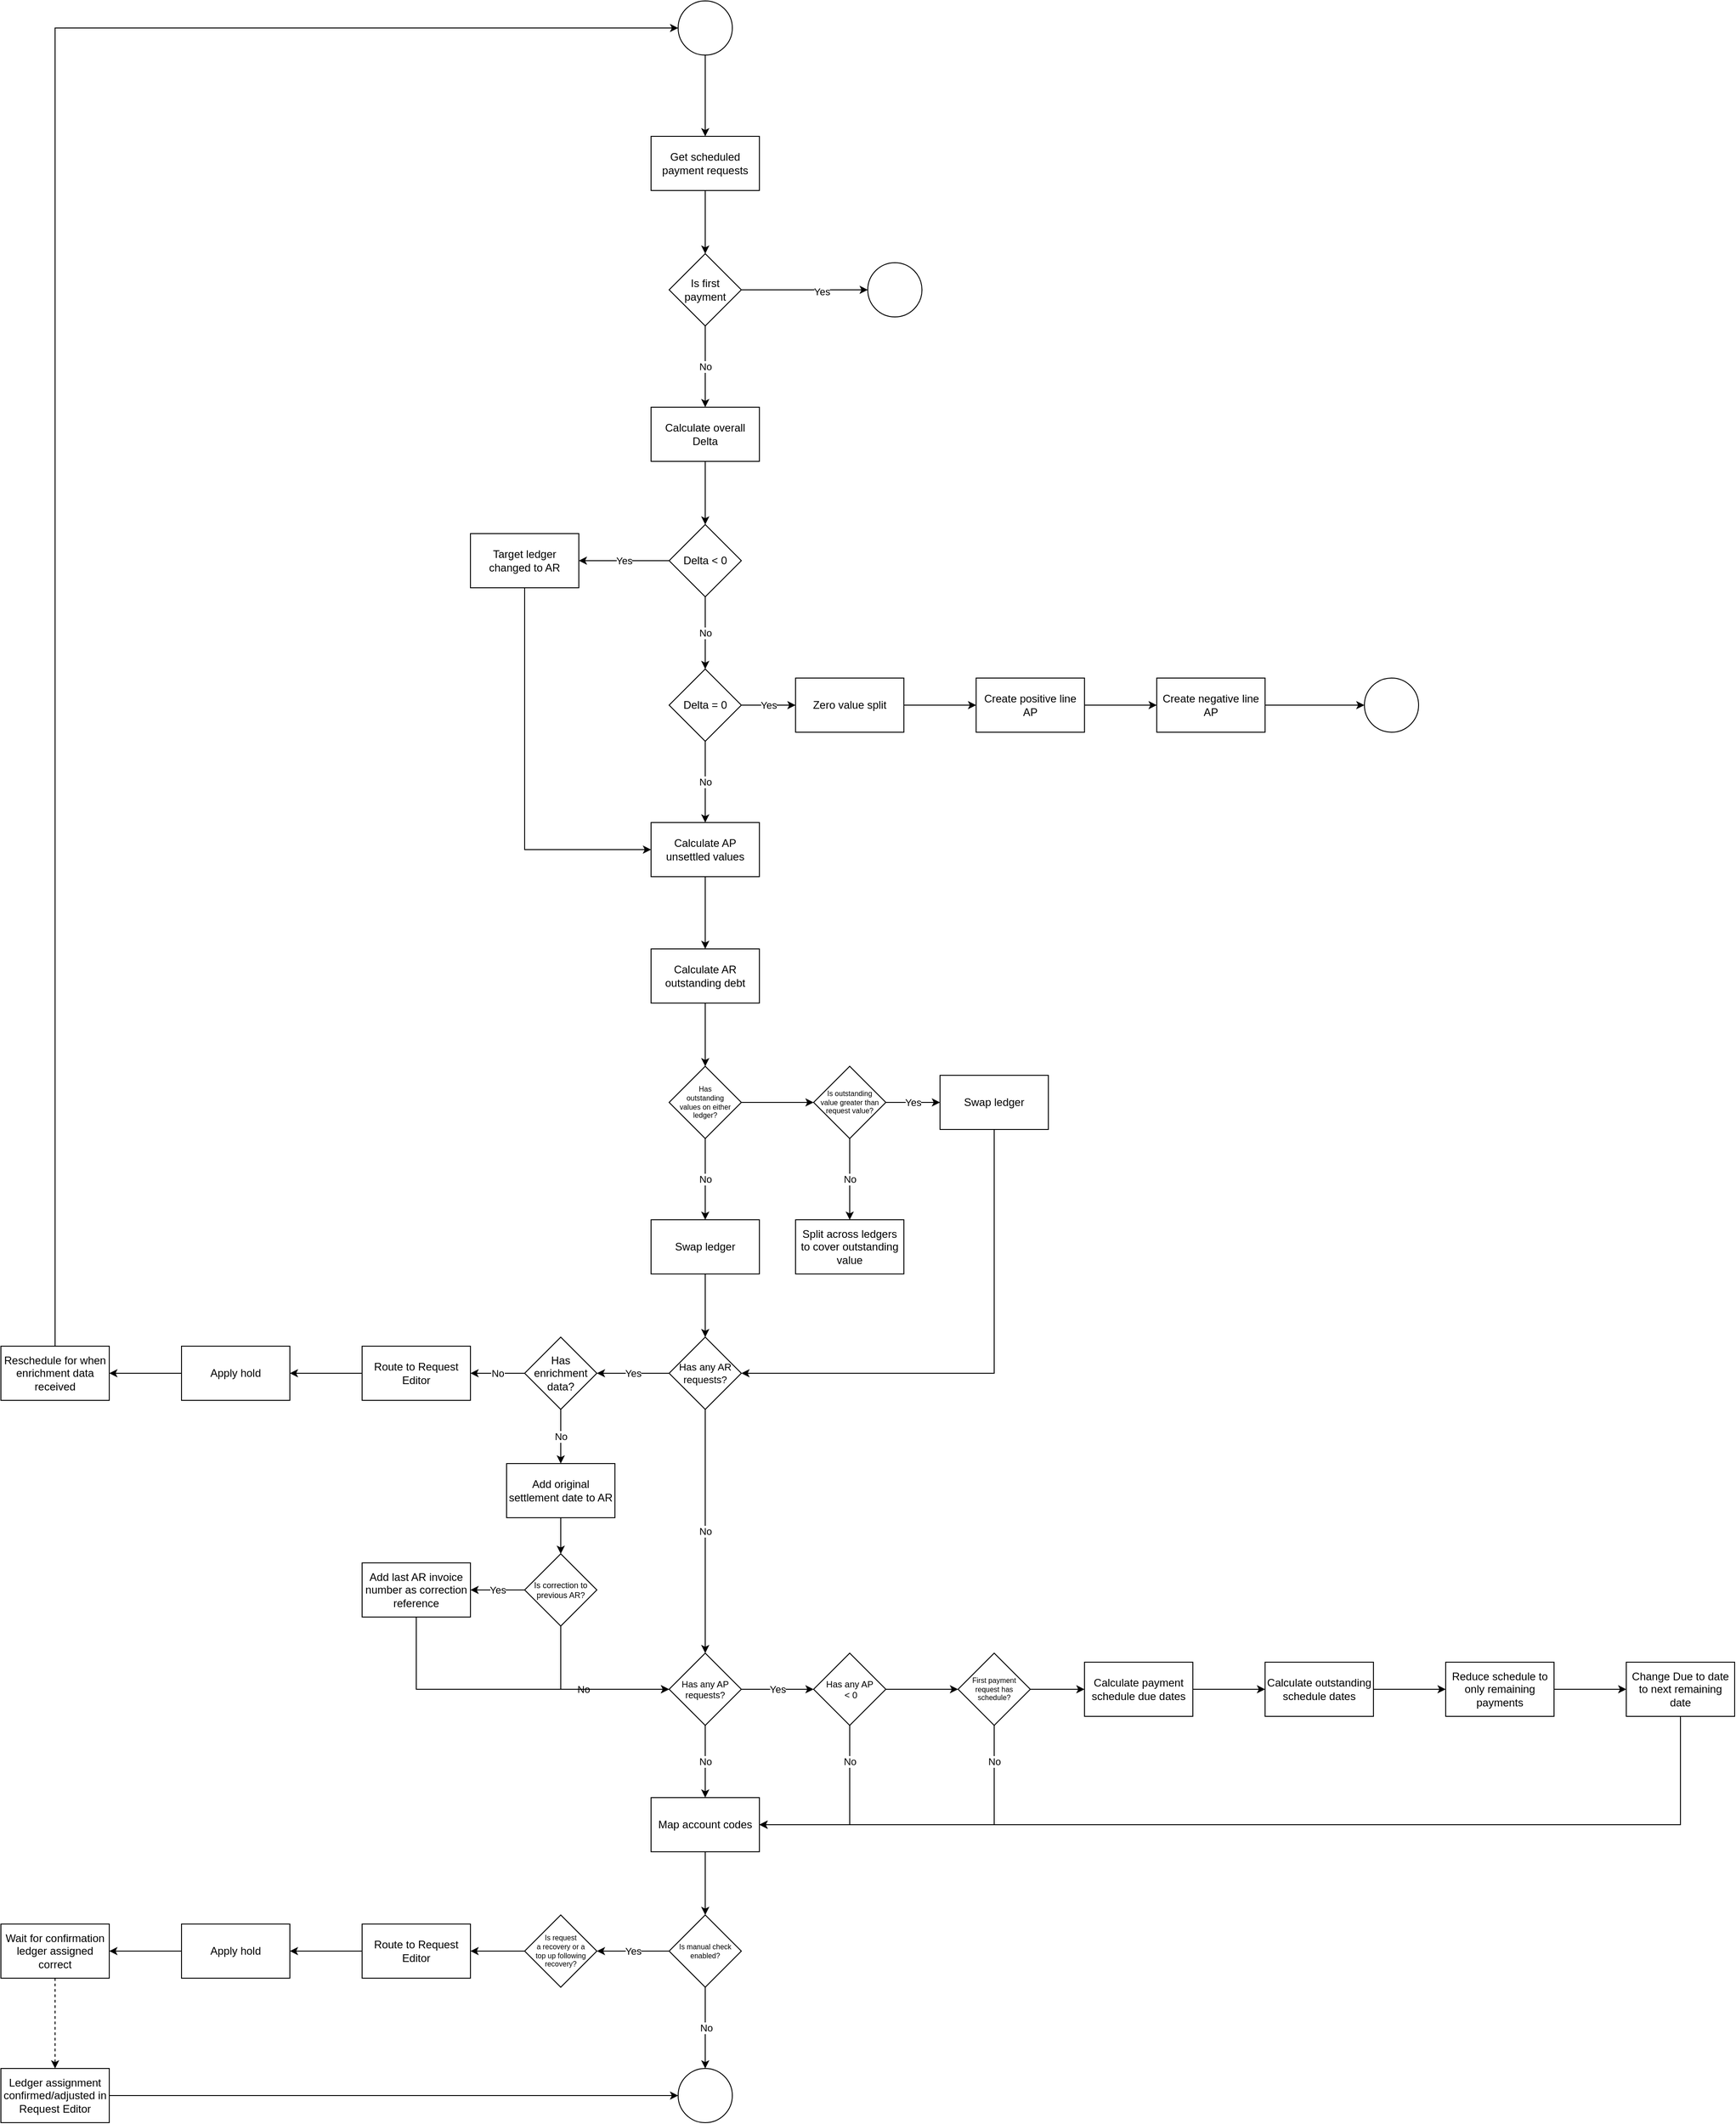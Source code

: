 <mxfile version="16.6.4" type="github">
  <diagram id="qEQCgVEGYSxdwCo334IR" name="Page-1">
    <mxGraphModel dx="2249" dy="1931" grid="1" gridSize="10" guides="1" tooltips="1" connect="1" arrows="1" fold="1" page="1" pageScale="1" pageWidth="827" pageHeight="1169" math="0" shadow="0">
      <root>
        <mxCell id="0" />
        <mxCell id="1" parent="0" />
        <mxCell id="rInZ0QM_BnlawJ9Pr040-3" value="" style="edgeStyle=orthogonalEdgeStyle;rounded=0;orthogonalLoop=1;jettySize=auto;html=1;" edge="1" parent="1" source="rInZ0QM_BnlawJ9Pr040-1" target="rInZ0QM_BnlawJ9Pr040-2">
          <mxGeometry relative="1" as="geometry" />
        </mxCell>
        <mxCell id="rInZ0QM_BnlawJ9Pr040-1" value="Get scheduled payment requests" style="rounded=0;whiteSpace=wrap;html=1;" vertex="1" parent="1">
          <mxGeometry x="80" y="-600" width="120" height="60" as="geometry" />
        </mxCell>
        <mxCell id="rInZ0QM_BnlawJ9Pr040-5" style="edgeStyle=orthogonalEdgeStyle;rounded=0;orthogonalLoop=1;jettySize=auto;html=1;" edge="1" parent="1" source="rInZ0QM_BnlawJ9Pr040-2" target="rInZ0QM_BnlawJ9Pr040-4">
          <mxGeometry relative="1" as="geometry" />
        </mxCell>
        <mxCell id="rInZ0QM_BnlawJ9Pr040-6" value="Yes" style="edgeLabel;html=1;align=center;verticalAlign=middle;resizable=0;points=[];" vertex="1" connectable="0" parent="rInZ0QM_BnlawJ9Pr040-5">
          <mxGeometry x="0.271" y="-2" relative="1" as="geometry">
            <mxPoint as="offset" />
          </mxGeometry>
        </mxCell>
        <mxCell id="rInZ0QM_BnlawJ9Pr040-8" value="No" style="edgeStyle=orthogonalEdgeStyle;rounded=0;orthogonalLoop=1;jettySize=auto;html=1;" edge="1" parent="1" source="rInZ0QM_BnlawJ9Pr040-2" target="rInZ0QM_BnlawJ9Pr040-7">
          <mxGeometry relative="1" as="geometry" />
        </mxCell>
        <mxCell id="rInZ0QM_BnlawJ9Pr040-2" value="Is first payment" style="rhombus;whiteSpace=wrap;html=1;rounded=0;" vertex="1" parent="1">
          <mxGeometry x="100" y="-470" width="80" height="80" as="geometry" />
        </mxCell>
        <mxCell id="rInZ0QM_BnlawJ9Pr040-4" value="" style="ellipse;whiteSpace=wrap;html=1;aspect=fixed;" vertex="1" parent="1">
          <mxGeometry x="320" y="-460" width="60" height="60" as="geometry" />
        </mxCell>
        <mxCell id="rInZ0QM_BnlawJ9Pr040-10" value="" style="edgeStyle=orthogonalEdgeStyle;rounded=0;orthogonalLoop=1;jettySize=auto;html=1;" edge="1" parent="1" source="rInZ0QM_BnlawJ9Pr040-7" target="rInZ0QM_BnlawJ9Pr040-9">
          <mxGeometry relative="1" as="geometry" />
        </mxCell>
        <mxCell id="rInZ0QM_BnlawJ9Pr040-7" value="Calculate overall Delta" style="whiteSpace=wrap;html=1;rounded=0;" vertex="1" parent="1">
          <mxGeometry x="80" y="-300" width="120" height="60" as="geometry" />
        </mxCell>
        <mxCell id="rInZ0QM_BnlawJ9Pr040-12" value="Yes" style="edgeStyle=orthogonalEdgeStyle;rounded=0;orthogonalLoop=1;jettySize=auto;html=1;" edge="1" parent="1" source="rInZ0QM_BnlawJ9Pr040-9" target="rInZ0QM_BnlawJ9Pr040-11">
          <mxGeometry relative="1" as="geometry" />
        </mxCell>
        <mxCell id="rInZ0QM_BnlawJ9Pr040-16" value="No" style="edgeStyle=orthogonalEdgeStyle;rounded=0;orthogonalLoop=1;jettySize=auto;html=1;" edge="1" parent="1" source="rInZ0QM_BnlawJ9Pr040-9" target="rInZ0QM_BnlawJ9Pr040-15">
          <mxGeometry relative="1" as="geometry" />
        </mxCell>
        <mxCell id="rInZ0QM_BnlawJ9Pr040-9" value="Delta &amp;lt; 0" style="rhombus;whiteSpace=wrap;html=1;rounded=0;" vertex="1" parent="1">
          <mxGeometry x="100" y="-170" width="80" height="80" as="geometry" />
        </mxCell>
        <mxCell id="rInZ0QM_BnlawJ9Pr040-35" style="edgeStyle=orthogonalEdgeStyle;rounded=0;orthogonalLoop=1;jettySize=auto;html=1;entryX=0;entryY=0.5;entryDx=0;entryDy=0;exitX=0.5;exitY=1;exitDx=0;exitDy=0;" edge="1" parent="1" source="rInZ0QM_BnlawJ9Pr040-11" target="rInZ0QM_BnlawJ9Pr040-25">
          <mxGeometry relative="1" as="geometry" />
        </mxCell>
        <mxCell id="rInZ0QM_BnlawJ9Pr040-11" value="Target ledger changed to AR" style="whiteSpace=wrap;html=1;rounded=0;" vertex="1" parent="1">
          <mxGeometry x="-120" y="-160" width="120" height="60" as="geometry" />
        </mxCell>
        <mxCell id="rInZ0QM_BnlawJ9Pr040-18" value="Yes" style="edgeStyle=orthogonalEdgeStyle;rounded=0;orthogonalLoop=1;jettySize=auto;html=1;" edge="1" parent="1" source="rInZ0QM_BnlawJ9Pr040-15" target="rInZ0QM_BnlawJ9Pr040-17">
          <mxGeometry relative="1" as="geometry" />
        </mxCell>
        <mxCell id="rInZ0QM_BnlawJ9Pr040-26" value="No" style="edgeStyle=orthogonalEdgeStyle;rounded=0;orthogonalLoop=1;jettySize=auto;html=1;" edge="1" parent="1" source="rInZ0QM_BnlawJ9Pr040-15" target="rInZ0QM_BnlawJ9Pr040-25">
          <mxGeometry relative="1" as="geometry" />
        </mxCell>
        <mxCell id="rInZ0QM_BnlawJ9Pr040-15" value="Delta = 0" style="rhombus;whiteSpace=wrap;html=1;rounded=0;" vertex="1" parent="1">
          <mxGeometry x="100" y="-10" width="80" height="80" as="geometry" />
        </mxCell>
        <mxCell id="rInZ0QM_BnlawJ9Pr040-20" value="" style="edgeStyle=orthogonalEdgeStyle;rounded=0;orthogonalLoop=1;jettySize=auto;html=1;" edge="1" parent="1" source="rInZ0QM_BnlawJ9Pr040-17" target="rInZ0QM_BnlawJ9Pr040-19">
          <mxGeometry relative="1" as="geometry" />
        </mxCell>
        <mxCell id="rInZ0QM_BnlawJ9Pr040-17" value="Zero value split" style="whiteSpace=wrap;html=1;rounded=0;" vertex="1" parent="1">
          <mxGeometry x="240" width="120" height="60" as="geometry" />
        </mxCell>
        <mxCell id="rInZ0QM_BnlawJ9Pr040-22" value="" style="edgeStyle=orthogonalEdgeStyle;rounded=0;orthogonalLoop=1;jettySize=auto;html=1;" edge="1" parent="1" source="rInZ0QM_BnlawJ9Pr040-19" target="rInZ0QM_BnlawJ9Pr040-21">
          <mxGeometry relative="1" as="geometry" />
        </mxCell>
        <mxCell id="rInZ0QM_BnlawJ9Pr040-19" value="Create positive line AP" style="whiteSpace=wrap;html=1;rounded=0;" vertex="1" parent="1">
          <mxGeometry x="440" width="120" height="60" as="geometry" />
        </mxCell>
        <mxCell id="rInZ0QM_BnlawJ9Pr040-24" style="edgeStyle=orthogonalEdgeStyle;rounded=0;orthogonalLoop=1;jettySize=auto;html=1;" edge="1" parent="1" source="rInZ0QM_BnlawJ9Pr040-21" target="rInZ0QM_BnlawJ9Pr040-23">
          <mxGeometry relative="1" as="geometry" />
        </mxCell>
        <mxCell id="rInZ0QM_BnlawJ9Pr040-21" value="Create negative line AP" style="whiteSpace=wrap;html=1;rounded=0;" vertex="1" parent="1">
          <mxGeometry x="640" width="120" height="60" as="geometry" />
        </mxCell>
        <mxCell id="rInZ0QM_BnlawJ9Pr040-23" value="" style="ellipse;whiteSpace=wrap;html=1;aspect=fixed;" vertex="1" parent="1">
          <mxGeometry x="870" width="60" height="60" as="geometry" />
        </mxCell>
        <mxCell id="rInZ0QM_BnlawJ9Pr040-28" value="" style="edgeStyle=orthogonalEdgeStyle;rounded=0;orthogonalLoop=1;jettySize=auto;html=1;" edge="1" parent="1" source="rInZ0QM_BnlawJ9Pr040-25" target="rInZ0QM_BnlawJ9Pr040-27">
          <mxGeometry relative="1" as="geometry" />
        </mxCell>
        <mxCell id="rInZ0QM_BnlawJ9Pr040-25" value="Calculate AP unsettled values" style="whiteSpace=wrap;html=1;rounded=0;" vertex="1" parent="1">
          <mxGeometry x="80" y="160" width="120" height="60" as="geometry" />
        </mxCell>
        <mxCell id="rInZ0QM_BnlawJ9Pr040-32" value="" style="edgeStyle=orthogonalEdgeStyle;rounded=0;orthogonalLoop=1;jettySize=auto;html=1;" edge="1" parent="1" source="rInZ0QM_BnlawJ9Pr040-27" target="rInZ0QM_BnlawJ9Pr040-31">
          <mxGeometry relative="1" as="geometry" />
        </mxCell>
        <mxCell id="rInZ0QM_BnlawJ9Pr040-27" value="Calculate AR outstanding debt" style="whiteSpace=wrap;html=1;rounded=0;" vertex="1" parent="1">
          <mxGeometry x="80" y="300" width="120" height="60" as="geometry" />
        </mxCell>
        <mxCell id="rInZ0QM_BnlawJ9Pr040-34" value="No" style="edgeStyle=orthogonalEdgeStyle;rounded=0;orthogonalLoop=1;jettySize=auto;html=1;entryX=0.5;entryY=0;entryDx=0;entryDy=0;" edge="1" parent="1" source="rInZ0QM_BnlawJ9Pr040-31" target="rInZ0QM_BnlawJ9Pr040-44">
          <mxGeometry relative="1" as="geometry">
            <mxPoint x="140" y="610" as="targetPoint" />
          </mxGeometry>
        </mxCell>
        <mxCell id="rInZ0QM_BnlawJ9Pr040-37" value="" style="edgeStyle=orthogonalEdgeStyle;rounded=0;orthogonalLoop=1;jettySize=auto;html=1;" edge="1" parent="1" source="rInZ0QM_BnlawJ9Pr040-31" target="rInZ0QM_BnlawJ9Pr040-36">
          <mxGeometry relative="1" as="geometry" />
        </mxCell>
        <mxCell id="rInZ0QM_BnlawJ9Pr040-31" value="Has &lt;br&gt;outstanding &lt;br&gt;values on either ledger?" style="rhombus;whiteSpace=wrap;html=1;rounded=0;fontSize=8;" vertex="1" parent="1">
          <mxGeometry x="100" y="430" width="80" height="80" as="geometry" />
        </mxCell>
        <mxCell id="rInZ0QM_BnlawJ9Pr040-39" value="Yes" style="edgeStyle=orthogonalEdgeStyle;rounded=0;orthogonalLoop=1;jettySize=auto;html=1;" edge="1" parent="1" source="rInZ0QM_BnlawJ9Pr040-36" target="rInZ0QM_BnlawJ9Pr040-38">
          <mxGeometry relative="1" as="geometry" />
        </mxCell>
        <mxCell id="rInZ0QM_BnlawJ9Pr040-43" value="No" style="edgeStyle=orthogonalEdgeStyle;rounded=0;orthogonalLoop=1;jettySize=auto;html=1;" edge="1" parent="1" source="rInZ0QM_BnlawJ9Pr040-36" target="rInZ0QM_BnlawJ9Pr040-42">
          <mxGeometry relative="1" as="geometry" />
        </mxCell>
        <mxCell id="rInZ0QM_BnlawJ9Pr040-36" value="Is outstanding&lt;br&gt;value greater than request value?" style="rhombus;whiteSpace=wrap;html=1;rounded=0;fontSize=8;" vertex="1" parent="1">
          <mxGeometry x="260" y="430" width="80" height="80" as="geometry" />
        </mxCell>
        <mxCell id="rInZ0QM_BnlawJ9Pr040-41" value="" style="edgeStyle=orthogonalEdgeStyle;rounded=0;orthogonalLoop=1;jettySize=auto;html=1;entryX=1;entryY=0.5;entryDx=0;entryDy=0;exitX=0.5;exitY=1;exitDx=0;exitDy=0;" edge="1" parent="1" source="rInZ0QM_BnlawJ9Pr040-38" target="rInZ0QM_BnlawJ9Pr040-45">
          <mxGeometry relative="1" as="geometry">
            <mxPoint x="620" y="470" as="targetPoint" />
            <Array as="points">
              <mxPoint x="460" y="770" />
            </Array>
          </mxGeometry>
        </mxCell>
        <mxCell id="rInZ0QM_BnlawJ9Pr040-38" value="Swap ledger" style="whiteSpace=wrap;html=1;rounded=0;" vertex="1" parent="1">
          <mxGeometry x="400" y="440" width="120" height="60" as="geometry" />
        </mxCell>
        <mxCell id="rInZ0QM_BnlawJ9Pr040-42" value="Split across ledgers to cover outstanding value" style="whiteSpace=wrap;html=1;rounded=0;" vertex="1" parent="1">
          <mxGeometry x="240" y="600" width="120" height="60" as="geometry" />
        </mxCell>
        <mxCell id="rInZ0QM_BnlawJ9Pr040-46" value="" style="edgeStyle=orthogonalEdgeStyle;rounded=0;orthogonalLoop=1;jettySize=auto;html=1;" edge="1" parent="1" source="rInZ0QM_BnlawJ9Pr040-44" target="rInZ0QM_BnlawJ9Pr040-45">
          <mxGeometry relative="1" as="geometry" />
        </mxCell>
        <mxCell id="rInZ0QM_BnlawJ9Pr040-44" value="Swap ledger" style="whiteSpace=wrap;html=1;rounded=0;" vertex="1" parent="1">
          <mxGeometry x="80" y="600" width="120" height="60" as="geometry" />
        </mxCell>
        <mxCell id="rInZ0QM_BnlawJ9Pr040-48" value="Yes" style="edgeStyle=orthogonalEdgeStyle;rounded=0;orthogonalLoop=1;jettySize=auto;html=1;" edge="1" parent="1" source="rInZ0QM_BnlawJ9Pr040-45" target="rInZ0QM_BnlawJ9Pr040-47">
          <mxGeometry relative="1" as="geometry" />
        </mxCell>
        <mxCell id="rInZ0QM_BnlawJ9Pr040-58" value="No" style="edgeStyle=orthogonalEdgeStyle;rounded=0;orthogonalLoop=1;jettySize=auto;html=1;exitX=0.5;exitY=1;exitDx=0;exitDy=0;" edge="1" parent="1" source="rInZ0QM_BnlawJ9Pr040-47" target="rInZ0QM_BnlawJ9Pr040-57">
          <mxGeometry relative="1" as="geometry" />
        </mxCell>
        <mxCell id="rInZ0QM_BnlawJ9Pr040-88" value="No" style="edgeStyle=orthogonalEdgeStyle;rounded=0;orthogonalLoop=1;jettySize=auto;html=1;" edge="1" parent="1" source="rInZ0QM_BnlawJ9Pr040-45" target="rInZ0QM_BnlawJ9Pr040-87">
          <mxGeometry relative="1" as="geometry" />
        </mxCell>
        <mxCell id="rInZ0QM_BnlawJ9Pr040-45" value="Has any AR requests?" style="rhombus;whiteSpace=wrap;html=1;rounded=0;fontSize=11;" vertex="1" parent="1">
          <mxGeometry x="100" y="730" width="80" height="80" as="geometry" />
        </mxCell>
        <mxCell id="rInZ0QM_BnlawJ9Pr040-50" value="No" style="edgeStyle=orthogonalEdgeStyle;rounded=0;orthogonalLoop=1;jettySize=auto;html=1;" edge="1" parent="1" source="rInZ0QM_BnlawJ9Pr040-47" target="rInZ0QM_BnlawJ9Pr040-49">
          <mxGeometry relative="1" as="geometry" />
        </mxCell>
        <mxCell id="rInZ0QM_BnlawJ9Pr040-47" value="Has enrichment data?" style="rhombus;whiteSpace=wrap;html=1;rounded=0;" vertex="1" parent="1">
          <mxGeometry x="-60" y="730" width="80" height="80" as="geometry" />
        </mxCell>
        <mxCell id="rInZ0QM_BnlawJ9Pr040-52" value="" style="edgeStyle=orthogonalEdgeStyle;rounded=0;orthogonalLoop=1;jettySize=auto;html=1;" edge="1" parent="1" source="rInZ0QM_BnlawJ9Pr040-49" target="rInZ0QM_BnlawJ9Pr040-51">
          <mxGeometry relative="1" as="geometry" />
        </mxCell>
        <mxCell id="rInZ0QM_BnlawJ9Pr040-49" value="Route to Request Editor" style="whiteSpace=wrap;html=1;rounded=0;" vertex="1" parent="1">
          <mxGeometry x="-240" y="740" width="120" height="60" as="geometry" />
        </mxCell>
        <mxCell id="rInZ0QM_BnlawJ9Pr040-54" value="" style="edgeStyle=orthogonalEdgeStyle;rounded=0;orthogonalLoop=1;jettySize=auto;html=1;" edge="1" parent="1" source="rInZ0QM_BnlawJ9Pr040-51" target="rInZ0QM_BnlawJ9Pr040-53">
          <mxGeometry relative="1" as="geometry" />
        </mxCell>
        <mxCell id="rInZ0QM_BnlawJ9Pr040-51" value="Apply hold" style="whiteSpace=wrap;html=1;rounded=0;" vertex="1" parent="1">
          <mxGeometry x="-440" y="740" width="120" height="60" as="geometry" />
        </mxCell>
        <mxCell id="rInZ0QM_BnlawJ9Pr040-112" style="edgeStyle=orthogonalEdgeStyle;rounded=0;orthogonalLoop=1;jettySize=auto;html=1;entryX=0;entryY=0.5;entryDx=0;entryDy=0;fontSize=8;exitX=0.5;exitY=0;exitDx=0;exitDy=0;" edge="1" parent="1" source="rInZ0QM_BnlawJ9Pr040-53" target="rInZ0QM_BnlawJ9Pr040-110">
          <mxGeometry relative="1" as="geometry">
            <Array as="points">
              <mxPoint x="-580" y="-720" />
            </Array>
          </mxGeometry>
        </mxCell>
        <mxCell id="rInZ0QM_BnlawJ9Pr040-53" value="Reschedule for when enrichment data received" style="whiteSpace=wrap;html=1;rounded=0;" vertex="1" parent="1">
          <mxGeometry x="-640" y="740" width="120" height="60" as="geometry" />
        </mxCell>
        <mxCell id="rInZ0QM_BnlawJ9Pr040-60" value="" style="edgeStyle=orthogonalEdgeStyle;rounded=0;orthogonalLoop=1;jettySize=auto;html=1;" edge="1" parent="1" source="rInZ0QM_BnlawJ9Pr040-57" target="rInZ0QM_BnlawJ9Pr040-59">
          <mxGeometry relative="1" as="geometry" />
        </mxCell>
        <mxCell id="rInZ0QM_BnlawJ9Pr040-57" value="Add original settlement date to AR" style="whiteSpace=wrap;html=1;rounded=0;" vertex="1" parent="1">
          <mxGeometry x="-80" y="870" width="120" height="60" as="geometry" />
        </mxCell>
        <mxCell id="rInZ0QM_BnlawJ9Pr040-64" value="Yes" style="edgeStyle=orthogonalEdgeStyle;rounded=0;orthogonalLoop=1;jettySize=auto;html=1;" edge="1" parent="1" source="rInZ0QM_BnlawJ9Pr040-59" target="rInZ0QM_BnlawJ9Pr040-63">
          <mxGeometry relative="1" as="geometry" />
        </mxCell>
        <mxCell id="rInZ0QM_BnlawJ9Pr040-66" value="No" style="edgeStyle=orthogonalEdgeStyle;rounded=0;orthogonalLoop=1;jettySize=auto;html=1;exitX=0.5;exitY=1;exitDx=0;exitDy=0;entryX=0;entryY=0.5;entryDx=0;entryDy=0;" edge="1" parent="1" source="rInZ0QM_BnlawJ9Pr040-59" target="rInZ0QM_BnlawJ9Pr040-87">
          <mxGeometry relative="1" as="geometry" />
        </mxCell>
        <mxCell id="rInZ0QM_BnlawJ9Pr040-59" value="Is correction to previous AR?" style="rhombus;whiteSpace=wrap;html=1;rounded=0;fontSize=9;" vertex="1" parent="1">
          <mxGeometry x="-60" y="970" width="80" height="80" as="geometry" />
        </mxCell>
        <mxCell id="rInZ0QM_BnlawJ9Pr040-67" style="edgeStyle=orthogonalEdgeStyle;rounded=0;orthogonalLoop=1;jettySize=auto;html=1;entryX=0;entryY=0.5;entryDx=0;entryDy=0;exitX=0.5;exitY=1;exitDx=0;exitDy=0;" edge="1" parent="1" source="rInZ0QM_BnlawJ9Pr040-63" target="rInZ0QM_BnlawJ9Pr040-87">
          <mxGeometry relative="1" as="geometry" />
        </mxCell>
        <mxCell id="rInZ0QM_BnlawJ9Pr040-63" value="Add last AR invoice number as correction reference" style="whiteSpace=wrap;html=1;rounded=0;" vertex="1" parent="1">
          <mxGeometry x="-240" y="980" width="120" height="60" as="geometry" />
        </mxCell>
        <mxCell id="rInZ0QM_BnlawJ9Pr040-70" value="" style="edgeStyle=orthogonalEdgeStyle;rounded=0;orthogonalLoop=1;jettySize=auto;html=1;" edge="1" parent="1" source="rInZ0QM_BnlawJ9Pr040-65" target="rInZ0QM_BnlawJ9Pr040-69">
          <mxGeometry relative="1" as="geometry" />
        </mxCell>
        <mxCell id="rInZ0QM_BnlawJ9Pr040-65" value="Map account codes" style="whiteSpace=wrap;html=1;rounded=0;" vertex="1" parent="1">
          <mxGeometry x="80" y="1240" width="120" height="60" as="geometry" />
        </mxCell>
        <mxCell id="rInZ0QM_BnlawJ9Pr040-72" value="Yes" style="edgeStyle=orthogonalEdgeStyle;rounded=0;orthogonalLoop=1;jettySize=auto;html=1;" edge="1" parent="1" source="rInZ0QM_BnlawJ9Pr040-69" target="rInZ0QM_BnlawJ9Pr040-71">
          <mxGeometry relative="1" as="geometry" />
        </mxCell>
        <mxCell id="rInZ0QM_BnlawJ9Pr040-84" value="No" style="edgeStyle=orthogonalEdgeStyle;rounded=0;orthogonalLoop=1;jettySize=auto;html=1;" edge="1" parent="1" source="rInZ0QM_BnlawJ9Pr040-69">
          <mxGeometry relative="1" as="geometry">
            <mxPoint x="140" y="1540" as="targetPoint" />
          </mxGeometry>
        </mxCell>
        <mxCell id="rInZ0QM_BnlawJ9Pr040-69" value="Is manual check enabled?" style="rhombus;whiteSpace=wrap;html=1;rounded=0;fontSize=8;" vertex="1" parent="1">
          <mxGeometry x="100" y="1370" width="80" height="80" as="geometry" />
        </mxCell>
        <mxCell id="rInZ0QM_BnlawJ9Pr040-74" value="" style="edgeStyle=orthogonalEdgeStyle;rounded=0;orthogonalLoop=1;jettySize=auto;html=1;" edge="1" parent="1" source="rInZ0QM_BnlawJ9Pr040-71" target="rInZ0QM_BnlawJ9Pr040-73">
          <mxGeometry relative="1" as="geometry" />
        </mxCell>
        <mxCell id="rInZ0QM_BnlawJ9Pr040-71" value="Is request &lt;br&gt;a recovery or a &lt;br&gt;top up following recovery?" style="rhombus;whiteSpace=wrap;html=1;rounded=0;fontSize=8;" vertex="1" parent="1">
          <mxGeometry x="-60" y="1370" width="80" height="80" as="geometry" />
        </mxCell>
        <mxCell id="rInZ0QM_BnlawJ9Pr040-76" value="" style="edgeStyle=orthogonalEdgeStyle;rounded=0;orthogonalLoop=1;jettySize=auto;html=1;" edge="1" parent="1" source="rInZ0QM_BnlawJ9Pr040-73" target="rInZ0QM_BnlawJ9Pr040-75">
          <mxGeometry relative="1" as="geometry" />
        </mxCell>
        <mxCell id="rInZ0QM_BnlawJ9Pr040-73" value="Route to Request Editor" style="whiteSpace=wrap;html=1;rounded=0;" vertex="1" parent="1">
          <mxGeometry x="-240" y="1380" width="120" height="60" as="geometry" />
        </mxCell>
        <mxCell id="rInZ0QM_BnlawJ9Pr040-78" value="" style="edgeStyle=orthogonalEdgeStyle;rounded=0;orthogonalLoop=1;jettySize=auto;html=1;" edge="1" parent="1" source="rInZ0QM_BnlawJ9Pr040-75" target="rInZ0QM_BnlawJ9Pr040-77">
          <mxGeometry relative="1" as="geometry" />
        </mxCell>
        <mxCell id="rInZ0QM_BnlawJ9Pr040-75" value="Apply hold" style="whiteSpace=wrap;html=1;rounded=0;" vertex="1" parent="1">
          <mxGeometry x="-440" y="1380" width="120" height="60" as="geometry" />
        </mxCell>
        <mxCell id="rInZ0QM_BnlawJ9Pr040-82" value="" style="edgeStyle=orthogonalEdgeStyle;rounded=0;orthogonalLoop=1;jettySize=auto;html=1;dashed=1;" edge="1" parent="1" source="rInZ0QM_BnlawJ9Pr040-77" target="rInZ0QM_BnlawJ9Pr040-81">
          <mxGeometry relative="1" as="geometry" />
        </mxCell>
        <mxCell id="rInZ0QM_BnlawJ9Pr040-77" value="Wait for confirmation ledger assigned correct" style="whiteSpace=wrap;html=1;rounded=0;" vertex="1" parent="1">
          <mxGeometry x="-640" y="1380" width="120" height="60" as="geometry" />
        </mxCell>
        <mxCell id="rInZ0QM_BnlawJ9Pr040-85" style="edgeStyle=orthogonalEdgeStyle;rounded=0;orthogonalLoop=1;jettySize=auto;html=1;entryX=0;entryY=0.5;entryDx=0;entryDy=0;" edge="1" parent="1" source="rInZ0QM_BnlawJ9Pr040-81" target="rInZ0QM_BnlawJ9Pr040-86">
          <mxGeometry relative="1" as="geometry">
            <mxPoint x="80" y="1570" as="targetPoint" />
          </mxGeometry>
        </mxCell>
        <mxCell id="rInZ0QM_BnlawJ9Pr040-81" value="Ledger assignment confirmed/adjusted in Request Editor" style="whiteSpace=wrap;html=1;rounded=0;" vertex="1" parent="1">
          <mxGeometry x="-640" y="1540" width="120" height="60" as="geometry" />
        </mxCell>
        <mxCell id="rInZ0QM_BnlawJ9Pr040-86" value="" style="ellipse;whiteSpace=wrap;html=1;aspect=fixed;" vertex="1" parent="1">
          <mxGeometry x="110" y="1540" width="60" height="60" as="geometry" />
        </mxCell>
        <mxCell id="rInZ0QM_BnlawJ9Pr040-89" value="No" style="edgeStyle=orthogonalEdgeStyle;rounded=0;orthogonalLoop=1;jettySize=auto;html=1;entryX=0.5;entryY=0;entryDx=0;entryDy=0;" edge="1" parent="1" source="rInZ0QM_BnlawJ9Pr040-87" target="rInZ0QM_BnlawJ9Pr040-65">
          <mxGeometry relative="1" as="geometry" />
        </mxCell>
        <mxCell id="rInZ0QM_BnlawJ9Pr040-92" value="Yes" style="edgeStyle=orthogonalEdgeStyle;rounded=0;orthogonalLoop=1;jettySize=auto;html=1;" edge="1" parent="1" source="rInZ0QM_BnlawJ9Pr040-87" target="rInZ0QM_BnlawJ9Pr040-91">
          <mxGeometry relative="1" as="geometry" />
        </mxCell>
        <mxCell id="rInZ0QM_BnlawJ9Pr040-87" value="Has any AP requests?" style="rhombus;whiteSpace=wrap;html=1;rounded=0;fontSize=10;" vertex="1" parent="1">
          <mxGeometry x="100" y="1080" width="80" height="80" as="geometry" />
        </mxCell>
        <mxCell id="rInZ0QM_BnlawJ9Pr040-93" value="No" style="edgeStyle=orthogonalEdgeStyle;rounded=0;orthogonalLoop=1;jettySize=auto;html=1;entryX=1;entryY=0.5;entryDx=0;entryDy=0;exitX=0.5;exitY=1;exitDx=0;exitDy=0;" edge="1" parent="1" source="rInZ0QM_BnlawJ9Pr040-91" target="rInZ0QM_BnlawJ9Pr040-65">
          <mxGeometry x="-0.619" relative="1" as="geometry">
            <mxPoint as="offset" />
          </mxGeometry>
        </mxCell>
        <mxCell id="rInZ0QM_BnlawJ9Pr040-99" value="" style="edgeStyle=orthogonalEdgeStyle;rounded=0;orthogonalLoop=1;jettySize=auto;html=1;" edge="1" parent="1" source="rInZ0QM_BnlawJ9Pr040-91" target="rInZ0QM_BnlawJ9Pr040-98">
          <mxGeometry relative="1" as="geometry" />
        </mxCell>
        <mxCell id="rInZ0QM_BnlawJ9Pr040-91" value="Has any AP&lt;br style=&quot;font-size: 10px;&quot;&gt;&amp;nbsp;&amp;lt; 0" style="rhombus;whiteSpace=wrap;html=1;rounded=0;fontSize=10;" vertex="1" parent="1">
          <mxGeometry x="260" y="1080" width="80" height="80" as="geometry" />
        </mxCell>
        <mxCell id="rInZ0QM_BnlawJ9Pr040-100" value="No" style="edgeStyle=orthogonalEdgeStyle;rounded=0;orthogonalLoop=1;jettySize=auto;html=1;entryX=1;entryY=0.5;entryDx=0;entryDy=0;exitX=0.5;exitY=1;exitDx=0;exitDy=0;" edge="1" parent="1" source="rInZ0QM_BnlawJ9Pr040-98" target="rInZ0QM_BnlawJ9Pr040-65">
          <mxGeometry x="-0.784" relative="1" as="geometry">
            <mxPoint as="offset" />
          </mxGeometry>
        </mxCell>
        <mxCell id="rInZ0QM_BnlawJ9Pr040-102" value="" style="edgeStyle=orthogonalEdgeStyle;rounded=0;orthogonalLoop=1;jettySize=auto;html=1;" edge="1" parent="1" source="rInZ0QM_BnlawJ9Pr040-98" target="rInZ0QM_BnlawJ9Pr040-101">
          <mxGeometry relative="1" as="geometry" />
        </mxCell>
        <mxCell id="rInZ0QM_BnlawJ9Pr040-98" value="First payment&lt;br&gt;request has schedule?" style="rhombus;whiteSpace=wrap;html=1;rounded=0;fontSize=8;" vertex="1" parent="1">
          <mxGeometry x="420" y="1080" width="80" height="80" as="geometry" />
        </mxCell>
        <mxCell id="rInZ0QM_BnlawJ9Pr040-104" value="" style="edgeStyle=orthogonalEdgeStyle;rounded=0;orthogonalLoop=1;jettySize=auto;html=1;" edge="1" parent="1" source="rInZ0QM_BnlawJ9Pr040-101" target="rInZ0QM_BnlawJ9Pr040-103">
          <mxGeometry relative="1" as="geometry" />
        </mxCell>
        <mxCell id="rInZ0QM_BnlawJ9Pr040-101" value="Calculate payment schedule due dates" style="whiteSpace=wrap;html=1;rounded=0;" vertex="1" parent="1">
          <mxGeometry x="560" y="1090" width="120" height="60" as="geometry" />
        </mxCell>
        <mxCell id="rInZ0QM_BnlawJ9Pr040-106" value="" style="edgeStyle=orthogonalEdgeStyle;rounded=0;orthogonalLoop=1;jettySize=auto;html=1;" edge="1" parent="1" source="rInZ0QM_BnlawJ9Pr040-103" target="rInZ0QM_BnlawJ9Pr040-105">
          <mxGeometry relative="1" as="geometry" />
        </mxCell>
        <mxCell id="rInZ0QM_BnlawJ9Pr040-103" value="Calculate outstanding schedule dates" style="whiteSpace=wrap;html=1;rounded=0;" vertex="1" parent="1">
          <mxGeometry x="760" y="1090" width="120" height="60" as="geometry" />
        </mxCell>
        <mxCell id="rInZ0QM_BnlawJ9Pr040-108" value="" style="edgeStyle=orthogonalEdgeStyle;rounded=0;orthogonalLoop=1;jettySize=auto;html=1;" edge="1" parent="1" source="rInZ0QM_BnlawJ9Pr040-105" target="rInZ0QM_BnlawJ9Pr040-107">
          <mxGeometry relative="1" as="geometry" />
        </mxCell>
        <mxCell id="rInZ0QM_BnlawJ9Pr040-105" value="Reduce schedule to only remaining payments" style="whiteSpace=wrap;html=1;rounded=0;" vertex="1" parent="1">
          <mxGeometry x="960" y="1090" width="120" height="60" as="geometry" />
        </mxCell>
        <mxCell id="rInZ0QM_BnlawJ9Pr040-109" style="edgeStyle=orthogonalEdgeStyle;rounded=0;orthogonalLoop=1;jettySize=auto;html=1;entryX=1;entryY=0.5;entryDx=0;entryDy=0;exitX=0.5;exitY=1;exitDx=0;exitDy=0;" edge="1" parent="1" source="rInZ0QM_BnlawJ9Pr040-107" target="rInZ0QM_BnlawJ9Pr040-65">
          <mxGeometry relative="1" as="geometry" />
        </mxCell>
        <mxCell id="rInZ0QM_BnlawJ9Pr040-107" value="Change Due to date to next remaining date" style="whiteSpace=wrap;html=1;rounded=0;" vertex="1" parent="1">
          <mxGeometry x="1160" y="1090" width="120" height="60" as="geometry" />
        </mxCell>
        <mxCell id="rInZ0QM_BnlawJ9Pr040-111" style="edgeStyle=orthogonalEdgeStyle;rounded=0;orthogonalLoop=1;jettySize=auto;html=1;entryX=0.5;entryY=0;entryDx=0;entryDy=0;fontSize=8;" edge="1" parent="1" source="rInZ0QM_BnlawJ9Pr040-110" target="rInZ0QM_BnlawJ9Pr040-1">
          <mxGeometry relative="1" as="geometry" />
        </mxCell>
        <mxCell id="rInZ0QM_BnlawJ9Pr040-110" value="" style="ellipse;whiteSpace=wrap;html=1;aspect=fixed;" vertex="1" parent="1">
          <mxGeometry x="110" y="-750" width="60" height="60" as="geometry" />
        </mxCell>
      </root>
    </mxGraphModel>
  </diagram>
</mxfile>
